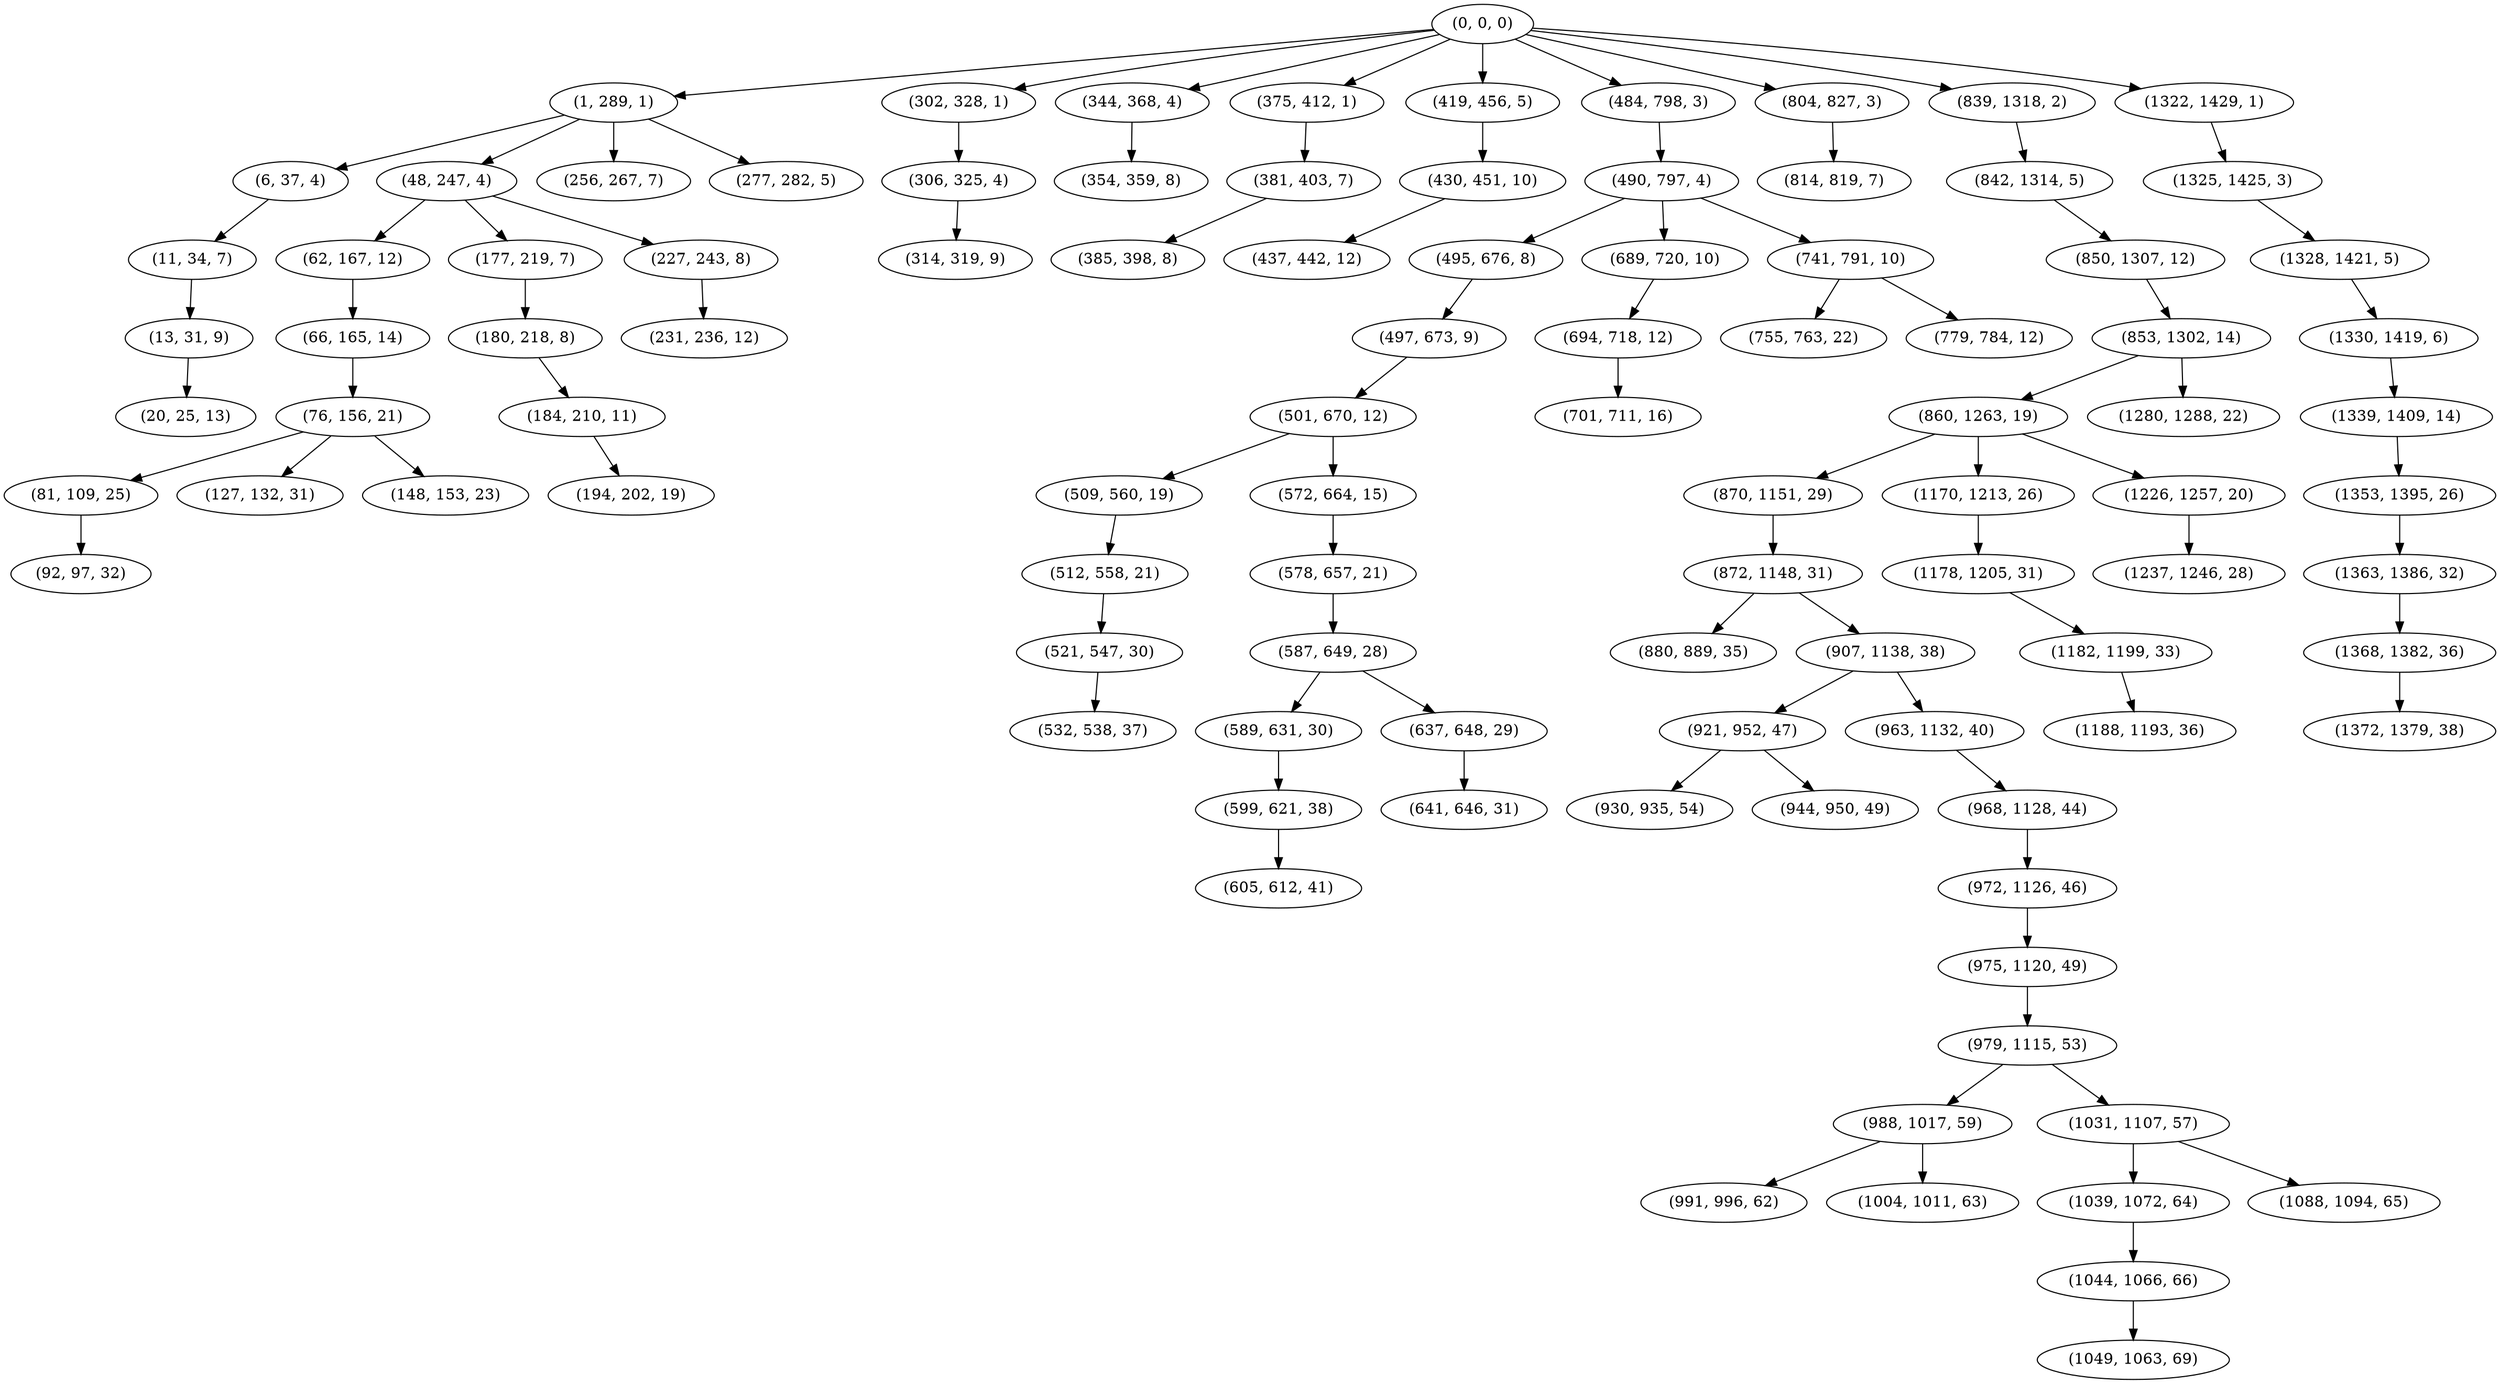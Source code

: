 digraph tree {
    "(0, 0, 0)";
    "(1, 289, 1)";
    "(6, 37, 4)";
    "(11, 34, 7)";
    "(13, 31, 9)";
    "(20, 25, 13)";
    "(48, 247, 4)";
    "(62, 167, 12)";
    "(66, 165, 14)";
    "(76, 156, 21)";
    "(81, 109, 25)";
    "(92, 97, 32)";
    "(127, 132, 31)";
    "(148, 153, 23)";
    "(177, 219, 7)";
    "(180, 218, 8)";
    "(184, 210, 11)";
    "(194, 202, 19)";
    "(227, 243, 8)";
    "(231, 236, 12)";
    "(256, 267, 7)";
    "(277, 282, 5)";
    "(302, 328, 1)";
    "(306, 325, 4)";
    "(314, 319, 9)";
    "(344, 368, 4)";
    "(354, 359, 8)";
    "(375, 412, 1)";
    "(381, 403, 7)";
    "(385, 398, 8)";
    "(419, 456, 5)";
    "(430, 451, 10)";
    "(437, 442, 12)";
    "(484, 798, 3)";
    "(490, 797, 4)";
    "(495, 676, 8)";
    "(497, 673, 9)";
    "(501, 670, 12)";
    "(509, 560, 19)";
    "(512, 558, 21)";
    "(521, 547, 30)";
    "(532, 538, 37)";
    "(572, 664, 15)";
    "(578, 657, 21)";
    "(587, 649, 28)";
    "(589, 631, 30)";
    "(599, 621, 38)";
    "(605, 612, 41)";
    "(637, 648, 29)";
    "(641, 646, 31)";
    "(689, 720, 10)";
    "(694, 718, 12)";
    "(701, 711, 16)";
    "(741, 791, 10)";
    "(755, 763, 22)";
    "(779, 784, 12)";
    "(804, 827, 3)";
    "(814, 819, 7)";
    "(839, 1318, 2)";
    "(842, 1314, 5)";
    "(850, 1307, 12)";
    "(853, 1302, 14)";
    "(860, 1263, 19)";
    "(870, 1151, 29)";
    "(872, 1148, 31)";
    "(880, 889, 35)";
    "(907, 1138, 38)";
    "(921, 952, 47)";
    "(930, 935, 54)";
    "(944, 950, 49)";
    "(963, 1132, 40)";
    "(968, 1128, 44)";
    "(972, 1126, 46)";
    "(975, 1120, 49)";
    "(979, 1115, 53)";
    "(988, 1017, 59)";
    "(991, 996, 62)";
    "(1004, 1011, 63)";
    "(1031, 1107, 57)";
    "(1039, 1072, 64)";
    "(1044, 1066, 66)";
    "(1049, 1063, 69)";
    "(1088, 1094, 65)";
    "(1170, 1213, 26)";
    "(1178, 1205, 31)";
    "(1182, 1199, 33)";
    "(1188, 1193, 36)";
    "(1226, 1257, 20)";
    "(1237, 1246, 28)";
    "(1280, 1288, 22)";
    "(1322, 1429, 1)";
    "(1325, 1425, 3)";
    "(1328, 1421, 5)";
    "(1330, 1419, 6)";
    "(1339, 1409, 14)";
    "(1353, 1395, 26)";
    "(1363, 1386, 32)";
    "(1368, 1382, 36)";
    "(1372, 1379, 38)";
    "(0, 0, 0)" -> "(1, 289, 1)";
    "(0, 0, 0)" -> "(302, 328, 1)";
    "(0, 0, 0)" -> "(344, 368, 4)";
    "(0, 0, 0)" -> "(375, 412, 1)";
    "(0, 0, 0)" -> "(419, 456, 5)";
    "(0, 0, 0)" -> "(484, 798, 3)";
    "(0, 0, 0)" -> "(804, 827, 3)";
    "(0, 0, 0)" -> "(839, 1318, 2)";
    "(0, 0, 0)" -> "(1322, 1429, 1)";
    "(1, 289, 1)" -> "(6, 37, 4)";
    "(1, 289, 1)" -> "(48, 247, 4)";
    "(1, 289, 1)" -> "(256, 267, 7)";
    "(1, 289, 1)" -> "(277, 282, 5)";
    "(6, 37, 4)" -> "(11, 34, 7)";
    "(11, 34, 7)" -> "(13, 31, 9)";
    "(13, 31, 9)" -> "(20, 25, 13)";
    "(48, 247, 4)" -> "(62, 167, 12)";
    "(48, 247, 4)" -> "(177, 219, 7)";
    "(48, 247, 4)" -> "(227, 243, 8)";
    "(62, 167, 12)" -> "(66, 165, 14)";
    "(66, 165, 14)" -> "(76, 156, 21)";
    "(76, 156, 21)" -> "(81, 109, 25)";
    "(76, 156, 21)" -> "(127, 132, 31)";
    "(76, 156, 21)" -> "(148, 153, 23)";
    "(81, 109, 25)" -> "(92, 97, 32)";
    "(177, 219, 7)" -> "(180, 218, 8)";
    "(180, 218, 8)" -> "(184, 210, 11)";
    "(184, 210, 11)" -> "(194, 202, 19)";
    "(227, 243, 8)" -> "(231, 236, 12)";
    "(302, 328, 1)" -> "(306, 325, 4)";
    "(306, 325, 4)" -> "(314, 319, 9)";
    "(344, 368, 4)" -> "(354, 359, 8)";
    "(375, 412, 1)" -> "(381, 403, 7)";
    "(381, 403, 7)" -> "(385, 398, 8)";
    "(419, 456, 5)" -> "(430, 451, 10)";
    "(430, 451, 10)" -> "(437, 442, 12)";
    "(484, 798, 3)" -> "(490, 797, 4)";
    "(490, 797, 4)" -> "(495, 676, 8)";
    "(490, 797, 4)" -> "(689, 720, 10)";
    "(490, 797, 4)" -> "(741, 791, 10)";
    "(495, 676, 8)" -> "(497, 673, 9)";
    "(497, 673, 9)" -> "(501, 670, 12)";
    "(501, 670, 12)" -> "(509, 560, 19)";
    "(501, 670, 12)" -> "(572, 664, 15)";
    "(509, 560, 19)" -> "(512, 558, 21)";
    "(512, 558, 21)" -> "(521, 547, 30)";
    "(521, 547, 30)" -> "(532, 538, 37)";
    "(572, 664, 15)" -> "(578, 657, 21)";
    "(578, 657, 21)" -> "(587, 649, 28)";
    "(587, 649, 28)" -> "(589, 631, 30)";
    "(587, 649, 28)" -> "(637, 648, 29)";
    "(589, 631, 30)" -> "(599, 621, 38)";
    "(599, 621, 38)" -> "(605, 612, 41)";
    "(637, 648, 29)" -> "(641, 646, 31)";
    "(689, 720, 10)" -> "(694, 718, 12)";
    "(694, 718, 12)" -> "(701, 711, 16)";
    "(741, 791, 10)" -> "(755, 763, 22)";
    "(741, 791, 10)" -> "(779, 784, 12)";
    "(804, 827, 3)" -> "(814, 819, 7)";
    "(839, 1318, 2)" -> "(842, 1314, 5)";
    "(842, 1314, 5)" -> "(850, 1307, 12)";
    "(850, 1307, 12)" -> "(853, 1302, 14)";
    "(853, 1302, 14)" -> "(860, 1263, 19)";
    "(853, 1302, 14)" -> "(1280, 1288, 22)";
    "(860, 1263, 19)" -> "(870, 1151, 29)";
    "(860, 1263, 19)" -> "(1170, 1213, 26)";
    "(860, 1263, 19)" -> "(1226, 1257, 20)";
    "(870, 1151, 29)" -> "(872, 1148, 31)";
    "(872, 1148, 31)" -> "(880, 889, 35)";
    "(872, 1148, 31)" -> "(907, 1138, 38)";
    "(907, 1138, 38)" -> "(921, 952, 47)";
    "(907, 1138, 38)" -> "(963, 1132, 40)";
    "(921, 952, 47)" -> "(930, 935, 54)";
    "(921, 952, 47)" -> "(944, 950, 49)";
    "(963, 1132, 40)" -> "(968, 1128, 44)";
    "(968, 1128, 44)" -> "(972, 1126, 46)";
    "(972, 1126, 46)" -> "(975, 1120, 49)";
    "(975, 1120, 49)" -> "(979, 1115, 53)";
    "(979, 1115, 53)" -> "(988, 1017, 59)";
    "(979, 1115, 53)" -> "(1031, 1107, 57)";
    "(988, 1017, 59)" -> "(991, 996, 62)";
    "(988, 1017, 59)" -> "(1004, 1011, 63)";
    "(1031, 1107, 57)" -> "(1039, 1072, 64)";
    "(1031, 1107, 57)" -> "(1088, 1094, 65)";
    "(1039, 1072, 64)" -> "(1044, 1066, 66)";
    "(1044, 1066, 66)" -> "(1049, 1063, 69)";
    "(1170, 1213, 26)" -> "(1178, 1205, 31)";
    "(1178, 1205, 31)" -> "(1182, 1199, 33)";
    "(1182, 1199, 33)" -> "(1188, 1193, 36)";
    "(1226, 1257, 20)" -> "(1237, 1246, 28)";
    "(1322, 1429, 1)" -> "(1325, 1425, 3)";
    "(1325, 1425, 3)" -> "(1328, 1421, 5)";
    "(1328, 1421, 5)" -> "(1330, 1419, 6)";
    "(1330, 1419, 6)" -> "(1339, 1409, 14)";
    "(1339, 1409, 14)" -> "(1353, 1395, 26)";
    "(1353, 1395, 26)" -> "(1363, 1386, 32)";
    "(1363, 1386, 32)" -> "(1368, 1382, 36)";
    "(1368, 1382, 36)" -> "(1372, 1379, 38)";
}
